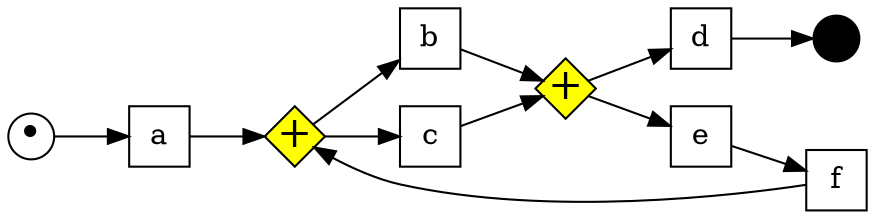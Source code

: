 digraph G {
  rankdir=LR;
  subgraph place {
    node [shape=circle,fixedsize=true,label="",height=.3,width=.3];
    in [label="&bull;", fontsize=20];
    out [style=filled,fillcolor=black];
  }
  subgraph xorgate {
    node [shape=diamond,fixedsize=true,width=.4,height=.4,label=<&#x2715;>,fontsize=12,style=filled,fillcolor=yellow]
  }
  subgraph andgate {
  node [shape=diamond,fixedsize=true,width=.4,height=.4 label=<&#43;>,fontsize=20,style=filled,fillcolor=yellow]
    a1;a2;
  }
  subgraph optgate {
    node [shape=diamond,fixedsize=true,width=.4,height=.4,label=<&#9711;>,fontsize=12,style=filled,fillcolor=yellow]
  }
  subgraph transitions {
    node [shape=rect,height=0.4,width=.4];
    a; b; c; d; e; f
  }
  subgraph skip {
    node [shape=rect,label="",height=0.4,width=.4,style=filled,fillcolor=black];
  }

  # align horizontally
  {edge [weight=1]; e;f}
  {edge [weight=1]; a;d}

  in->a->a1; 
  a1->b->a2;
  a1->c->a2;
  a2->e->f->a1
  a2->d->out
  # align vertically
  {rank=same; b;c}
}